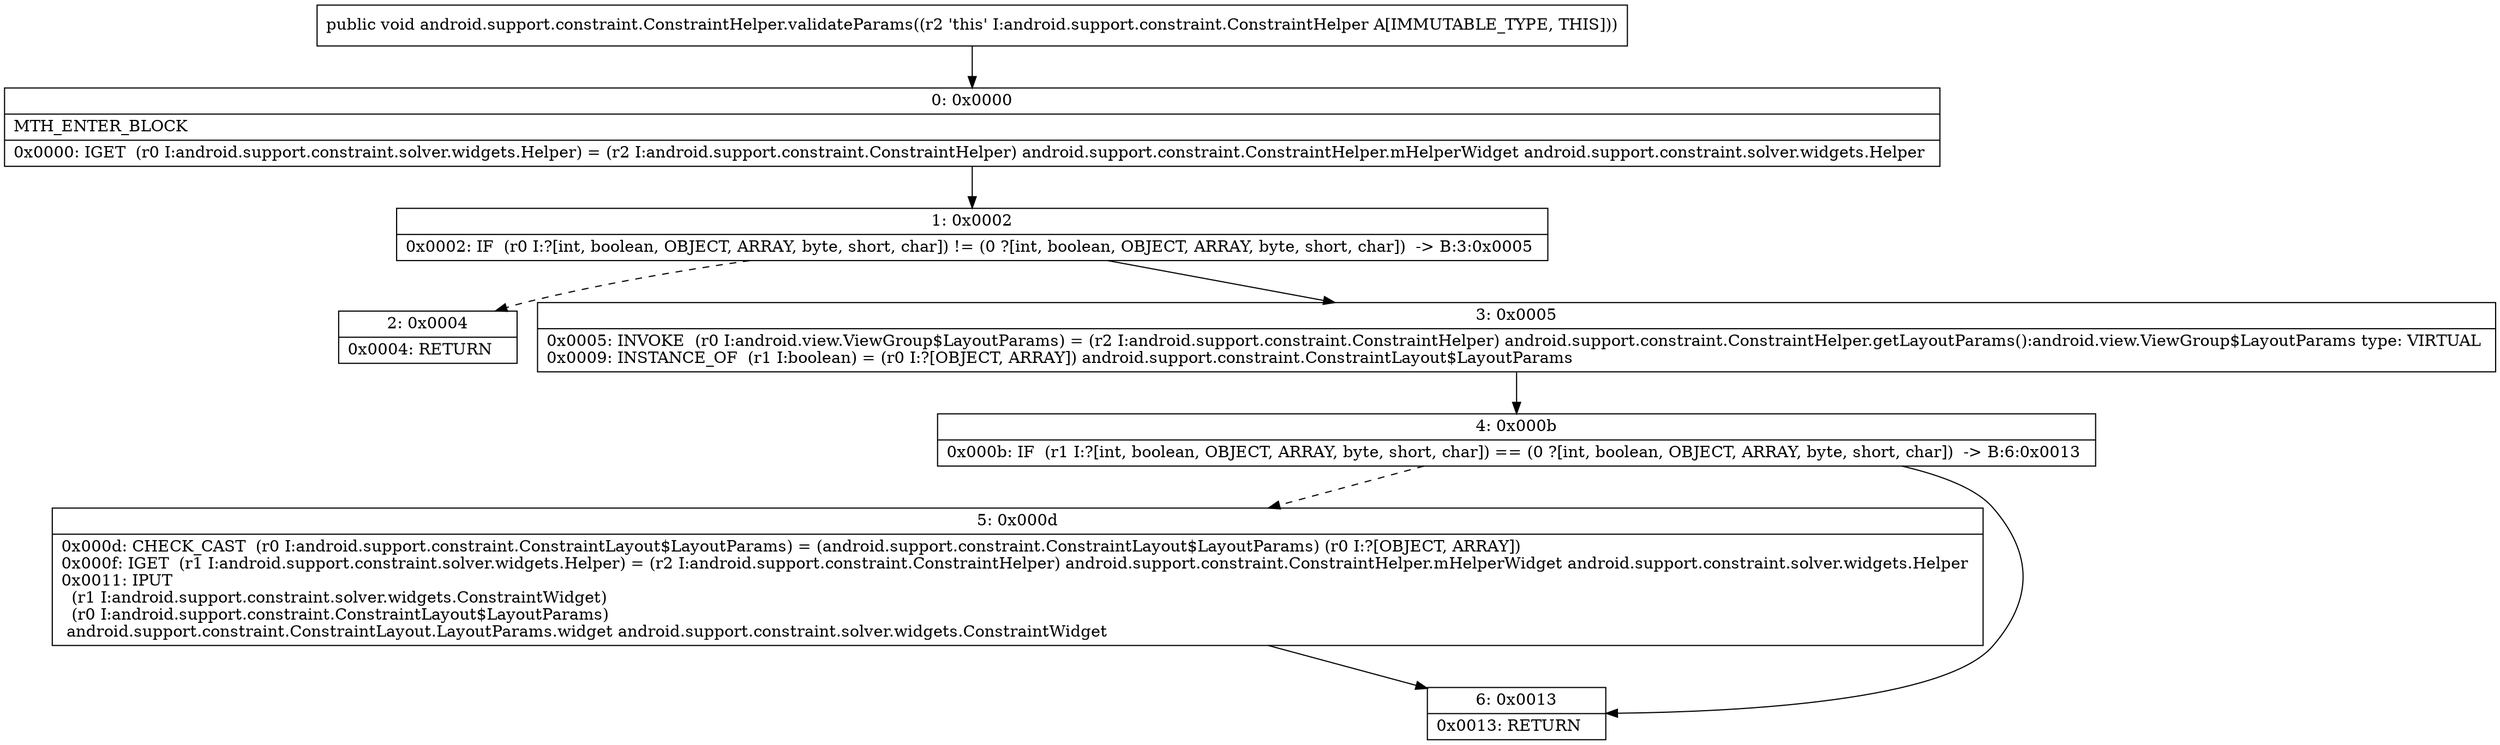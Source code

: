 digraph "CFG forandroid.support.constraint.ConstraintHelper.validateParams()V" {
Node_0 [shape=record,label="{0\:\ 0x0000|MTH_ENTER_BLOCK\l|0x0000: IGET  (r0 I:android.support.constraint.solver.widgets.Helper) = (r2 I:android.support.constraint.ConstraintHelper) android.support.constraint.ConstraintHelper.mHelperWidget android.support.constraint.solver.widgets.Helper \l}"];
Node_1 [shape=record,label="{1\:\ 0x0002|0x0002: IF  (r0 I:?[int, boolean, OBJECT, ARRAY, byte, short, char]) != (0 ?[int, boolean, OBJECT, ARRAY, byte, short, char])  \-\> B:3:0x0005 \l}"];
Node_2 [shape=record,label="{2\:\ 0x0004|0x0004: RETURN   \l}"];
Node_3 [shape=record,label="{3\:\ 0x0005|0x0005: INVOKE  (r0 I:android.view.ViewGroup$LayoutParams) = (r2 I:android.support.constraint.ConstraintHelper) android.support.constraint.ConstraintHelper.getLayoutParams():android.view.ViewGroup$LayoutParams type: VIRTUAL \l0x0009: INSTANCE_OF  (r1 I:boolean) = (r0 I:?[OBJECT, ARRAY]) android.support.constraint.ConstraintLayout$LayoutParams \l}"];
Node_4 [shape=record,label="{4\:\ 0x000b|0x000b: IF  (r1 I:?[int, boolean, OBJECT, ARRAY, byte, short, char]) == (0 ?[int, boolean, OBJECT, ARRAY, byte, short, char])  \-\> B:6:0x0013 \l}"];
Node_5 [shape=record,label="{5\:\ 0x000d|0x000d: CHECK_CAST  (r0 I:android.support.constraint.ConstraintLayout$LayoutParams) = (android.support.constraint.ConstraintLayout$LayoutParams) (r0 I:?[OBJECT, ARRAY]) \l0x000f: IGET  (r1 I:android.support.constraint.solver.widgets.Helper) = (r2 I:android.support.constraint.ConstraintHelper) android.support.constraint.ConstraintHelper.mHelperWidget android.support.constraint.solver.widgets.Helper \l0x0011: IPUT  \l  (r1 I:android.support.constraint.solver.widgets.ConstraintWidget)\l  (r0 I:android.support.constraint.ConstraintLayout$LayoutParams)\l android.support.constraint.ConstraintLayout.LayoutParams.widget android.support.constraint.solver.widgets.ConstraintWidget \l}"];
Node_6 [shape=record,label="{6\:\ 0x0013|0x0013: RETURN   \l}"];
MethodNode[shape=record,label="{public void android.support.constraint.ConstraintHelper.validateParams((r2 'this' I:android.support.constraint.ConstraintHelper A[IMMUTABLE_TYPE, THIS])) }"];
MethodNode -> Node_0;
Node_0 -> Node_1;
Node_1 -> Node_2[style=dashed];
Node_1 -> Node_3;
Node_3 -> Node_4;
Node_4 -> Node_5[style=dashed];
Node_4 -> Node_6;
Node_5 -> Node_6;
}

